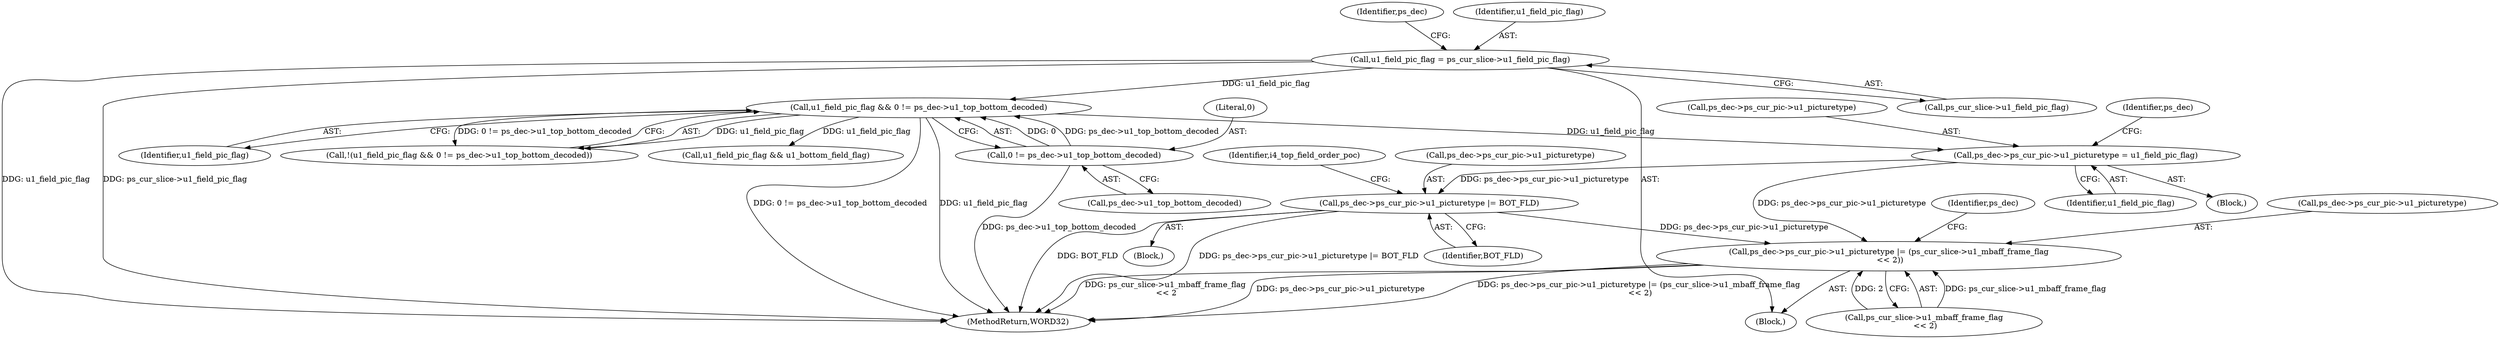 digraph "0_Android_e629194c62a9a129ce378e08cb1059a8a53f1795_2@pointer" {
"1001112" [label="(Call,ps_dec->ps_cur_pic->u1_picturetype = u1_field_pic_flag)"];
"1000781" [label="(Call,u1_field_pic_flag && 0 != ps_dec->u1_top_bottom_decoded)"];
"1000178" [label="(Call,u1_field_pic_flag = ps_cur_slice->u1_field_pic_flag)"];
"1000783" [label="(Call,0 != ps_dec->u1_top_bottom_decoded)"];
"1001273" [label="(Call,ps_dec->ps_cur_pic->u1_picturetype |= BOT_FLD)"];
"1001316" [label="(Call,ps_dec->ps_cur_pic->u1_picturetype |= (ps_cur_slice->u1_mbaff_frame_flag\n << 2))"];
"1001113" [label="(Call,ps_dec->ps_cur_pic->u1_picturetype)"];
"1001122" [label="(Identifier,ps_dec)"];
"1001316" [label="(Call,ps_dec->ps_cur_pic->u1_picturetype |= (ps_cur_slice->u1_mbaff_frame_flag\n << 2))"];
"1000784" [label="(Literal,0)"];
"1001273" [label="(Call,ps_dec->ps_cur_pic->u1_picturetype |= BOT_FLD)"];
"1000783" [label="(Call,0 != ps_dec->u1_top_bottom_decoded)"];
"1001274" [label="(Call,ps_dec->ps_cur_pic->u1_picturetype)"];
"1002052" [label="(MethodReturn,WORD32)"];
"1000780" [label="(Call,!(u1_field_pic_flag && 0 != ps_dec->u1_top_bottom_decoded))"];
"1000781" [label="(Call,u1_field_pic_flag && 0 != ps_dec->u1_top_bottom_decoded)"];
"1000180" [label="(Call,ps_cur_slice->u1_field_pic_flag)"];
"1001281" [label="(Identifier,i4_top_field_order_poc)"];
"1001203" [label="(Call,u1_field_pic_flag && u1_bottom_field_flag)"];
"1001329" [label="(Identifier,ps_dec)"];
"1000138" [label="(Block,)"];
"1000178" [label="(Call,u1_field_pic_flag = ps_cur_slice->u1_field_pic_flag)"];
"1000782" [label="(Identifier,u1_field_pic_flag)"];
"1001322" [label="(Call,ps_cur_slice->u1_mbaff_frame_flag\n << 2)"];
"1001279" [label="(Identifier,BOT_FLD)"];
"1000188" [label="(Identifier,ps_dec)"];
"1000788" [label="(Block,)"];
"1001317" [label="(Call,ps_dec->ps_cur_pic->u1_picturetype)"];
"1000179" [label="(Identifier,u1_field_pic_flag)"];
"1001206" [label="(Block,)"];
"1001112" [label="(Call,ps_dec->ps_cur_pic->u1_picturetype = u1_field_pic_flag)"];
"1000785" [label="(Call,ps_dec->u1_top_bottom_decoded)"];
"1001118" [label="(Identifier,u1_field_pic_flag)"];
"1001112" -> "1000788"  [label="AST: "];
"1001112" -> "1001118"  [label="CFG: "];
"1001113" -> "1001112"  [label="AST: "];
"1001118" -> "1001112"  [label="AST: "];
"1001122" -> "1001112"  [label="CFG: "];
"1000781" -> "1001112"  [label="DDG: u1_field_pic_flag"];
"1001112" -> "1001273"  [label="DDG: ps_dec->ps_cur_pic->u1_picturetype"];
"1001112" -> "1001316"  [label="DDG: ps_dec->ps_cur_pic->u1_picturetype"];
"1000781" -> "1000780"  [label="AST: "];
"1000781" -> "1000782"  [label="CFG: "];
"1000781" -> "1000783"  [label="CFG: "];
"1000782" -> "1000781"  [label="AST: "];
"1000783" -> "1000781"  [label="AST: "];
"1000780" -> "1000781"  [label="CFG: "];
"1000781" -> "1002052"  [label="DDG: 0 != ps_dec->u1_top_bottom_decoded"];
"1000781" -> "1002052"  [label="DDG: u1_field_pic_flag"];
"1000781" -> "1000780"  [label="DDG: u1_field_pic_flag"];
"1000781" -> "1000780"  [label="DDG: 0 != ps_dec->u1_top_bottom_decoded"];
"1000178" -> "1000781"  [label="DDG: u1_field_pic_flag"];
"1000783" -> "1000781"  [label="DDG: 0"];
"1000783" -> "1000781"  [label="DDG: ps_dec->u1_top_bottom_decoded"];
"1000781" -> "1001203"  [label="DDG: u1_field_pic_flag"];
"1000178" -> "1000138"  [label="AST: "];
"1000178" -> "1000180"  [label="CFG: "];
"1000179" -> "1000178"  [label="AST: "];
"1000180" -> "1000178"  [label="AST: "];
"1000188" -> "1000178"  [label="CFG: "];
"1000178" -> "1002052"  [label="DDG: u1_field_pic_flag"];
"1000178" -> "1002052"  [label="DDG: ps_cur_slice->u1_field_pic_flag"];
"1000783" -> "1000785"  [label="CFG: "];
"1000784" -> "1000783"  [label="AST: "];
"1000785" -> "1000783"  [label="AST: "];
"1000783" -> "1002052"  [label="DDG: ps_dec->u1_top_bottom_decoded"];
"1001273" -> "1001206"  [label="AST: "];
"1001273" -> "1001279"  [label="CFG: "];
"1001274" -> "1001273"  [label="AST: "];
"1001279" -> "1001273"  [label="AST: "];
"1001281" -> "1001273"  [label="CFG: "];
"1001273" -> "1002052"  [label="DDG: ps_dec->ps_cur_pic->u1_picturetype |= BOT_FLD"];
"1001273" -> "1002052"  [label="DDG: BOT_FLD"];
"1001273" -> "1001316"  [label="DDG: ps_dec->ps_cur_pic->u1_picturetype"];
"1001316" -> "1000138"  [label="AST: "];
"1001316" -> "1001322"  [label="CFG: "];
"1001317" -> "1001316"  [label="AST: "];
"1001322" -> "1001316"  [label="AST: "];
"1001329" -> "1001316"  [label="CFG: "];
"1001316" -> "1002052"  [label="DDG: ps_dec->ps_cur_pic->u1_picturetype |= (ps_cur_slice->u1_mbaff_frame_flag\n << 2)"];
"1001316" -> "1002052"  [label="DDG: ps_cur_slice->u1_mbaff_frame_flag\n << 2"];
"1001316" -> "1002052"  [label="DDG: ps_dec->ps_cur_pic->u1_picturetype"];
"1001322" -> "1001316"  [label="DDG: ps_cur_slice->u1_mbaff_frame_flag"];
"1001322" -> "1001316"  [label="DDG: 2"];
}
